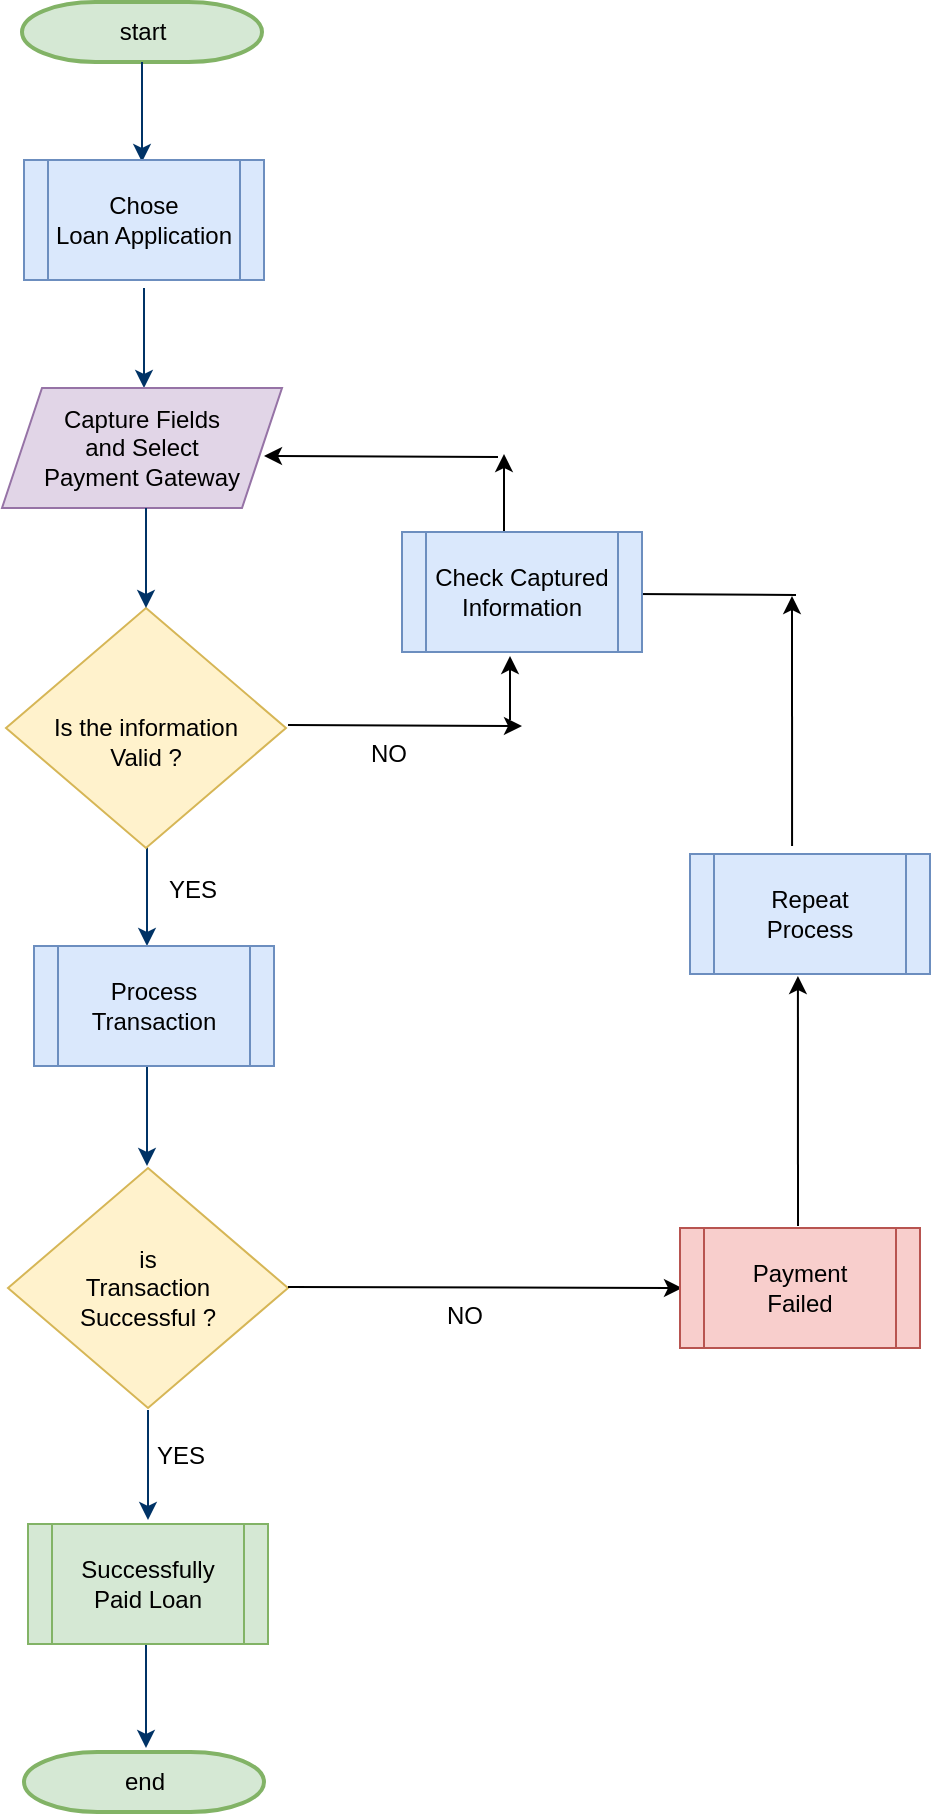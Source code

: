 <mxfile version="15.5.2" type="github"><diagram id="6a731a19-8d31-9384-78a2-239565b7b9f0" name="Page-1"><mxGraphModel dx="1266" dy="737" grid="1" gridSize="10" guides="1" tooltips="1" connect="1" arrows="1" fold="1" page="1" pageScale="1" pageWidth="1169" pageHeight="827" background="none" math="0" shadow="0"><root><mxCell id="0"/><mxCell id="1" parent="0"/><mxCell id="tvzny94E_VbCQb9UoSAw-56" value="" style="endArrow=classic;html=1;" parent="1" edge="1"><mxGeometry width="50" height="50" relative="1" as="geometry"><mxPoint x="658" y="447.5" as="sourcePoint"/><mxPoint x="541" y="447" as="targetPoint"/></mxGeometry></mxCell><mxCell id="2" value="start" style="shape=mxgraph.flowchart.terminator;strokeWidth=2;gradientDirection=north;fontStyle=0;html=1;fillColor=#d5e8d4;strokeColor=#82b366;" parent="1" vertex="1"><mxGeometry x="420" y="220" width="120" height="30" as="geometry"/></mxCell><mxCell id="7" style="fontStyle=1;strokeColor=#003366;strokeWidth=1;html=1;" parent="1" source="2" edge="1"><mxGeometry relative="1" as="geometry"><mxPoint x="480" y="300" as="targetPoint"/></mxGeometry></mxCell><mxCell id="40" value="end" style="shape=mxgraph.flowchart.terminator;strokeWidth=2;gradientDirection=north;fontStyle=0;html=1;fillColor=#d5e8d4;strokeColor=#82b366;" parent="1" vertex="1"><mxGeometry x="421" y="1095" width="120" height="30" as="geometry"/></mxCell><mxCell id="43" value="" style="edgeStyle=elbowEdgeStyle;elbow=vertical;fontStyle=1;strokeColor=#003366;strokeWidth=1;html=1;" parent="1" edge="1"><mxGeometry x="163" y="-1033" width="100" height="100" as="geometry"><mxPoint x="483" y="924" as="sourcePoint"/><mxPoint x="483" y="979" as="targetPoint"/></mxGeometry></mxCell><mxCell id="L34gNpXc_HM1DA7eGYmk-59" style="fontStyle=1;strokeColor=#003366;strokeWidth=1;html=1;" parent="1" edge="1"><mxGeometry relative="1" as="geometry"><mxPoint x="481" y="363" as="sourcePoint"/><mxPoint x="481" y="413" as="targetPoint"/></mxGeometry></mxCell><mxCell id="L34gNpXc_HM1DA7eGYmk-62" style="fontStyle=1;strokeColor=#003366;strokeWidth=1;html=1;" parent="1" edge="1"><mxGeometry relative="1" as="geometry"><mxPoint x="482.5" y="642" as="sourcePoint"/><mxPoint x="482.5" y="692" as="targetPoint"/></mxGeometry></mxCell><mxCell id="L34gNpXc_HM1DA7eGYmk-63" value="&lt;div&gt;is&lt;br&gt;&lt;/div&gt;&lt;div&gt;Transaction&lt;/div&gt;&lt;div&gt;Successful ?&lt;br&gt;&lt;/div&gt;" style="rhombus;whiteSpace=wrap;html=1;fillColor=#fff2cc;strokeColor=#d6b656;" parent="1" vertex="1"><mxGeometry x="413" y="803" width="140" height="120" as="geometry"/></mxCell><mxCell id="tvzny94E_VbCQb9UoSAw-43" value="Capture Fields&lt;br&gt;&lt;div&gt;and Select&lt;/div&gt;&lt;div&gt;Payment Gateway &lt;br&gt;&lt;/div&gt;" style="shape=parallelogram;perimeter=parallelogramPerimeter;whiteSpace=wrap;html=1;fixedSize=1;fillColor=#e1d5e7;strokeColor=#9673a6;" parent="1" vertex="1"><mxGeometry x="410" y="413" width="140" height="60" as="geometry"/></mxCell><mxCell id="tvzny94E_VbCQb9UoSAw-44" value="&lt;div&gt;&lt;br&gt;&lt;/div&gt;&lt;div&gt;Is the information&lt;/div&gt;&lt;div&gt;Valid ?&lt;br&gt;&lt;/div&gt;" style="rhombus;whiteSpace=wrap;html=1;fillColor=#fff2cc;strokeColor=#d6b656;" parent="1" vertex="1"><mxGeometry x="412" y="523" width="140" height="120" as="geometry"/></mxCell><mxCell id="tvzny94E_VbCQb9UoSAw-46" style="fontStyle=1;strokeColor=#003366;strokeWidth=1;html=1;" parent="1" edge="1"><mxGeometry relative="1" as="geometry"><mxPoint x="482" y="473" as="sourcePoint"/><mxPoint x="482" y="523" as="targetPoint"/></mxGeometry></mxCell><mxCell id="tvzny94E_VbCQb9UoSAw-48" value="" style="endArrow=classic;html=1;" parent="1" edge="1"><mxGeometry width="50" height="50" relative="1" as="geometry"><mxPoint x="553" y="581.5" as="sourcePoint"/><mxPoint x="670" y="582" as="targetPoint"/></mxGeometry></mxCell><mxCell id="tvzny94E_VbCQb9UoSAw-49" value="NO" style="text;html=1;align=center;verticalAlign=middle;resizable=0;points=[];autosize=1;strokeColor=none;fillColor=none;" parent="1" vertex="1"><mxGeometry x="588" y="586" width="30" height="20" as="geometry"/></mxCell><mxCell id="tvzny94E_VbCQb9UoSAw-50" value="" style="endArrow=classic;html=1;" parent="1" edge="1"><mxGeometry width="50" height="50" relative="1" as="geometry"><mxPoint x="664" y="579" as="sourcePoint"/><mxPoint x="664" y="547" as="targetPoint"/></mxGeometry></mxCell><mxCell id="tvzny94E_VbCQb9UoSAw-54" value="" style="endArrow=classic;html=1;exitX=0.5;exitY=0;exitDx=0;exitDy=0;" parent="1" edge="1"><mxGeometry width="50" height="50" relative="1" as="geometry"><mxPoint x="661" y="485" as="sourcePoint"/><mxPoint x="661" y="446" as="targetPoint"/></mxGeometry></mxCell><mxCell id="tvzny94E_VbCQb9UoSAw-55" value="YES" style="text;html=1;align=center;verticalAlign=middle;resizable=0;points=[];autosize=1;strokeColor=none;fillColor=none;" parent="1" vertex="1"><mxGeometry x="485" y="654" width="40" height="20" as="geometry"/></mxCell><mxCell id="tvzny94E_VbCQb9UoSAw-59" style="fontStyle=1;strokeColor=#003366;strokeWidth=1;html=1;" parent="1" edge="1"><mxGeometry relative="1" as="geometry"><mxPoint x="482.5" y="752" as="sourcePoint"/><mxPoint x="482.5" y="802" as="targetPoint"/></mxGeometry></mxCell><mxCell id="tvzny94E_VbCQb9UoSAw-60" value="" style="endArrow=classic;html=1;entryX=0;entryY=0.5;entryDx=0;entryDy=0;" parent="1" edge="1"><mxGeometry width="50" height="50" relative="1" as="geometry"><mxPoint x="553" y="862.5" as="sourcePoint"/><mxPoint x="750" y="863" as="targetPoint"/></mxGeometry></mxCell><mxCell id="tvzny94E_VbCQb9UoSAw-61" value="NO" style="text;html=1;align=center;verticalAlign=middle;resizable=0;points=[];autosize=1;strokeColor=none;fillColor=none;" parent="1" vertex="1"><mxGeometry x="626" y="867" width="30" height="20" as="geometry"/></mxCell><mxCell id="tvzny94E_VbCQb9UoSAw-62" value="YES" style="text;html=1;align=center;verticalAlign=middle;resizable=0;points=[];autosize=1;strokeColor=none;fillColor=none;" parent="1" vertex="1"><mxGeometry x="479" y="937" width="40" height="20" as="geometry"/></mxCell><mxCell id="tvzny94E_VbCQb9UoSAw-66" value="" style="edgeStyle=elbowEdgeStyle;elbow=vertical;fontStyle=1;strokeColor=#003366;strokeWidth=1;html=1;" parent="1" edge="1"><mxGeometry x="162" y="-919" width="100" height="100" as="geometry"><mxPoint x="482" y="1038" as="sourcePoint"/><mxPoint x="482" y="1093" as="targetPoint"/></mxGeometry></mxCell><mxCell id="tvzny94E_VbCQb9UoSAw-68" value="" style="endArrow=classic;html=1;entryX=0.483;entryY=1;entryDx=0;entryDy=0;entryPerimeter=0;" parent="1" edge="1"><mxGeometry width="50" height="50" relative="1" as="geometry"><mxPoint x="808" y="832" as="sourcePoint"/><mxPoint x="807.96" y="707" as="targetPoint"/></mxGeometry></mxCell><mxCell id="tvzny94E_VbCQb9UoSAw-72" value="" style="endArrow=classic;html=1;entryX=0.483;entryY=1;entryDx=0;entryDy=0;entryPerimeter=0;" parent="1" edge="1"><mxGeometry width="50" height="50" relative="1" as="geometry"><mxPoint x="805.04" y="642" as="sourcePoint"/><mxPoint x="805" y="517" as="targetPoint"/></mxGeometry></mxCell><mxCell id="tvzny94E_VbCQb9UoSAw-73" value="" style="endArrow=classic;html=1;" parent="1" edge="1"><mxGeometry width="50" height="50" relative="1" as="geometry"><mxPoint x="807" y="516.5" as="sourcePoint"/><mxPoint x="720" y="516" as="targetPoint"/></mxGeometry></mxCell><mxCell id="NSkgJAVSl9K22UuoWC0e-43" value="&lt;div&gt;Chose&lt;/div&gt;&lt;div&gt;Loan Application&lt;br&gt;&lt;/div&gt;" style="shape=process;whiteSpace=wrap;html=1;backgroundOutline=1;fillColor=#dae8fc;strokeColor=#6c8ebf;" vertex="1" parent="1"><mxGeometry x="421" y="299" width="120" height="60" as="geometry"/></mxCell><mxCell id="NSkgJAVSl9K22UuoWC0e-44" value="&lt;div&gt;Check Captured &lt;br&gt;&lt;/div&gt;&lt;div&gt;Information&lt;br&gt;&lt;/div&gt;" style="shape=process;whiteSpace=wrap;html=1;backgroundOutline=1;fillColor=#dae8fc;strokeColor=#6c8ebf;" vertex="1" parent="1"><mxGeometry x="610" y="485" width="120" height="60" as="geometry"/></mxCell><mxCell id="NSkgJAVSl9K22UuoWC0e-45" value="Process Transaction" style="shape=process;whiteSpace=wrap;html=1;backgroundOutline=1;fillColor=#dae8fc;strokeColor=#6c8ebf;" vertex="1" parent="1"><mxGeometry x="426" y="692" width="120" height="60" as="geometry"/></mxCell><mxCell id="NSkgJAVSl9K22UuoWC0e-46" value="&lt;div&gt;Repeat &lt;br&gt;&lt;/div&gt;&lt;div&gt;Process&lt;br&gt;&lt;/div&gt;" style="shape=process;whiteSpace=wrap;html=1;backgroundOutline=1;fillColor=#dae8fc;strokeColor=#6c8ebf;" vertex="1" parent="1"><mxGeometry x="754" y="646" width="120" height="60" as="geometry"/></mxCell><mxCell id="NSkgJAVSl9K22UuoWC0e-47" value="&lt;div&gt;Successfully &lt;br&gt;&lt;/div&gt;&lt;div&gt;Paid Loan&lt;br&gt;&lt;/div&gt;" style="shape=process;whiteSpace=wrap;html=1;backgroundOutline=1;fillColor=#d5e8d4;strokeColor=#82b366;" vertex="1" parent="1"><mxGeometry x="423" y="981" width="120" height="60" as="geometry"/></mxCell><mxCell id="NSkgJAVSl9K22UuoWC0e-49" value="&lt;div&gt;Payment&lt;/div&gt;&lt;div&gt;Failed&lt;br&gt;&lt;/div&gt;" style="shape=process;whiteSpace=wrap;html=1;backgroundOutline=1;fillColor=#f8cecc;strokeColor=#b85450;" vertex="1" parent="1"><mxGeometry x="749" y="833" width="120" height="60" as="geometry"/></mxCell></root></mxGraphModel></diagram></mxfile>